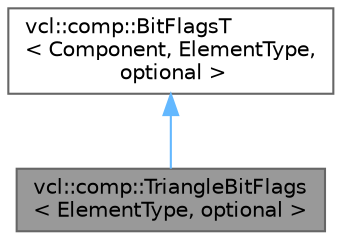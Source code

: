 digraph "vcl::comp::TriangleBitFlags&lt; ElementType, optional &gt;"
{
 // LATEX_PDF_SIZE
  bgcolor="transparent";
  edge [fontname=Helvetica,fontsize=10,labelfontname=Helvetica,labelfontsize=10];
  node [fontname=Helvetica,fontsize=10,shape=box,height=0.2,width=0.4];
  Node1 [label="vcl::comp::TriangleBitFlags\l\< ElementType, optional \>",height=0.2,width=0.4,color="gray40", fillcolor="grey60", style="filled", fontcolor="black",tooltip="The TriangleBitFlags class represents a collection of 32 bits that will be part of a Triangle of a Me..."];
  Node2 -> Node1 [dir="back",color="steelblue1",style="solid"];
  Node2 [label="vcl::comp::BitFlagsT\l\< Component, ElementType,\l optional \>",height=0.2,width=0.4,color="gray40", fillcolor="white", style="filled",URL="$classvcl_1_1comp_1_1BitFlagsT.html",tooltip="The BitFlags component class represents a collection of 32 bits that will be part of an Element (e...."];
}
